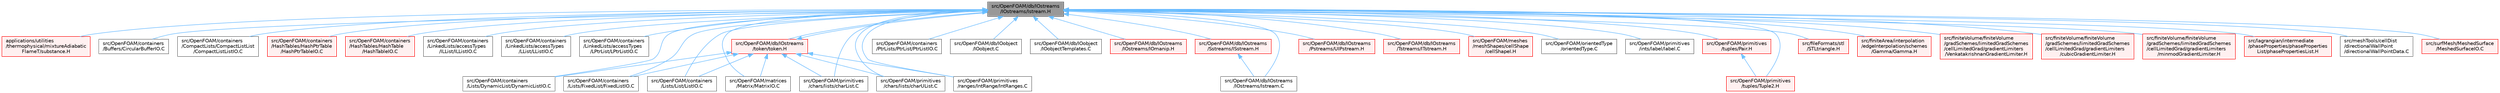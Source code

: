 digraph "src/OpenFOAM/db/IOstreams/IOstreams/Istream.H"
{
 // LATEX_PDF_SIZE
  bgcolor="transparent";
  edge [fontname=Helvetica,fontsize=10,labelfontname=Helvetica,labelfontsize=10];
  node [fontname=Helvetica,fontsize=10,shape=box,height=0.2,width=0.4];
  Node1 [id="Node000001",label="src/OpenFOAM/db/IOstreams\l/IOstreams/Istream.H",height=0.2,width=0.4,color="gray40", fillcolor="grey60", style="filled", fontcolor="black",tooltip=" "];
  Node1 -> Node2 [id="edge1_Node000001_Node000002",dir="back",color="steelblue1",style="solid",tooltip=" "];
  Node2 [id="Node000002",label="applications/utilities\l/thermophysical/mixtureAdiabatic\lFlameT/substance.H",height=0.2,width=0.4,color="red", fillcolor="#FFF0F0", style="filled",URL="$substance_8H.html",tooltip=" "];
  Node1 -> Node4 [id="edge2_Node000001_Node000004",dir="back",color="steelblue1",style="solid",tooltip=" "];
  Node4 [id="Node000004",label="src/OpenFOAM/containers\l/Buffers/CircularBufferIO.C",height=0.2,width=0.4,color="grey40", fillcolor="white", style="filled",URL="$CircularBufferIO_8C.html",tooltip=" "];
  Node1 -> Node5 [id="edge3_Node000001_Node000005",dir="back",color="steelblue1",style="solid",tooltip=" "];
  Node5 [id="Node000005",label="src/OpenFOAM/containers\l/CompactLists/CompactListList\l/CompactListListIO.C",height=0.2,width=0.4,color="grey40", fillcolor="white", style="filled",URL="$CompactListListIO_8C.html",tooltip=" "];
  Node1 -> Node6 [id="edge4_Node000001_Node000006",dir="back",color="steelblue1",style="solid",tooltip=" "];
  Node6 [id="Node000006",label="src/OpenFOAM/containers\l/HashTables/HashPtrTable\l/HashPtrTableIO.C",height=0.2,width=0.4,color="red", fillcolor="#FFF0F0", style="filled",URL="$HashPtrTableIO_8C.html",tooltip=" "];
  Node1 -> Node8 [id="edge5_Node000001_Node000008",dir="back",color="steelblue1",style="solid",tooltip=" "];
  Node8 [id="Node000008",label="src/OpenFOAM/containers\l/HashTables/HashTable\l/HashTableIO.C",height=0.2,width=0.4,color="red", fillcolor="#FFF0F0", style="filled",URL="$HashTableIO_8C.html",tooltip=" "];
  Node1 -> Node10 [id="edge6_Node000001_Node000010",dir="back",color="steelblue1",style="solid",tooltip=" "];
  Node10 [id="Node000010",label="src/OpenFOAM/containers\l/LinkedLists/accessTypes\l/ILList/ILListIO.C",height=0.2,width=0.4,color="grey40", fillcolor="white", style="filled",URL="$ILListIO_8C.html",tooltip=" "];
  Node1 -> Node11 [id="edge7_Node000001_Node000011",dir="back",color="steelblue1",style="solid",tooltip=" "];
  Node11 [id="Node000011",label="src/OpenFOAM/containers\l/LinkedLists/accessTypes\l/LList/LListIO.C",height=0.2,width=0.4,color="grey40", fillcolor="white", style="filled",URL="$LListIO_8C.html",tooltip=" "];
  Node1 -> Node12 [id="edge8_Node000001_Node000012",dir="back",color="steelblue1",style="solid",tooltip=" "];
  Node12 [id="Node000012",label="src/OpenFOAM/containers\l/LinkedLists/accessTypes\l/LPtrList/LPtrListIO.C",height=0.2,width=0.4,color="grey40", fillcolor="white", style="filled",URL="$LPtrListIO_8C.html",tooltip=" "];
  Node1 -> Node13 [id="edge9_Node000001_Node000013",dir="back",color="steelblue1",style="solid",tooltip=" "];
  Node13 [id="Node000013",label="src/OpenFOAM/containers\l/Lists/DynamicList/DynamicListIO.C",height=0.2,width=0.4,color="grey40", fillcolor="white", style="filled",URL="$DynamicListIO_8C.html",tooltip=" "];
  Node1 -> Node14 [id="edge10_Node000001_Node000014",dir="back",color="steelblue1",style="solid",tooltip=" "];
  Node14 [id="Node000014",label="src/OpenFOAM/containers\l/Lists/FixedList/FixedListIO.C",height=0.2,width=0.4,color="grey40", fillcolor="white", style="filled",URL="$FixedListIO_8C.html",tooltip=" "];
  Node1 -> Node15 [id="edge11_Node000001_Node000015",dir="back",color="steelblue1",style="solid",tooltip=" "];
  Node15 [id="Node000015",label="src/OpenFOAM/containers\l/Lists/List/ListIO.C",height=0.2,width=0.4,color="grey40", fillcolor="white", style="filled",URL="$ListIO_8C.html",tooltip=" "];
  Node1 -> Node16 [id="edge12_Node000001_Node000016",dir="back",color="steelblue1",style="solid",tooltip=" "];
  Node16 [id="Node000016",label="src/OpenFOAM/containers\l/PtrLists/PtrList/PtrListIO.C",height=0.2,width=0.4,color="grey40", fillcolor="white", style="filled",URL="$PtrListIO_8C.html",tooltip=" "];
  Node1 -> Node17 [id="edge13_Node000001_Node000017",dir="back",color="steelblue1",style="solid",tooltip=" "];
  Node17 [id="Node000017",label="src/OpenFOAM/db/IOobject\l/IOobject.C",height=0.2,width=0.4,color="grey40", fillcolor="white", style="filled",URL="$IOobject_8C.html",tooltip=" "];
  Node1 -> Node18 [id="edge14_Node000001_Node000018",dir="back",color="steelblue1",style="solid",tooltip=" "];
  Node18 [id="Node000018",label="src/OpenFOAM/db/IOobject\l/IOobjectTemplates.C",height=0.2,width=0.4,color="grey40", fillcolor="white", style="filled",URL="$IOobjectTemplates_8C.html",tooltip=" "];
  Node1 -> Node19 [id="edge15_Node000001_Node000019",dir="back",color="steelblue1",style="solid",tooltip=" "];
  Node19 [id="Node000019",label="src/OpenFOAM/db/IOstreams\l/IOstreams/IOmanip.H",height=0.2,width=0.4,color="red", fillcolor="#FFF0F0", style="filled",URL="$IOmanip_8H.html",tooltip="Istream and Ostream manipulators taking arguments."];
  Node1 -> Node257 [id="edge16_Node000001_Node000257",dir="back",color="steelblue1",style="solid",tooltip=" "];
  Node257 [id="Node000257",label="src/OpenFOAM/db/IOstreams\l/IOstreams/Istream.C",height=0.2,width=0.4,color="grey40", fillcolor="white", style="filled",URL="$Istream_8C.html",tooltip=" "];
  Node1 -> Node258 [id="edge17_Node000001_Node000258",dir="back",color="steelblue1",style="solid",tooltip=" "];
  Node258 [id="Node000258",label="src/OpenFOAM/db/IOstreams\l/Pstreams/UIPstream.H",height=0.2,width=0.4,color="red", fillcolor="#FFF0F0", style="filled",URL="$UIPstream_8H.html",tooltip=" "];
  Node1 -> Node275 [id="edge18_Node000001_Node000275",dir="back",color="steelblue1",style="solid",tooltip=" "];
  Node275 [id="Node000275",label="src/OpenFOAM/db/IOstreams\l/Sstreams/ISstream.H",height=0.2,width=0.4,color="red", fillcolor="#FFF0F0", style="filled",URL="$ISstream_8H.html",tooltip=" "];
  Node275 -> Node257 [id="edge19_Node000275_Node000257",dir="back",color="steelblue1",style="solid",tooltip=" "];
  Node1 -> Node5636 [id="edge20_Node000001_Node005636",dir="back",color="steelblue1",style="solid",tooltip=" "];
  Node5636 [id="Node005636",label="src/OpenFOAM/db/IOstreams\l/Tstreams/ITstream.H",height=0.2,width=0.4,color="red", fillcolor="#FFF0F0", style="filled",URL="$ITstream_8H.html",tooltip=" "];
  Node1 -> Node6810 [id="edge21_Node000001_Node006810",dir="back",color="steelblue1",style="solid",tooltip=" "];
  Node6810 [id="Node006810",label="src/OpenFOAM/db/IOstreams\l/token/token.H",height=0.2,width=0.4,color="red", fillcolor="#FFF0F0", style="filled",URL="$token_8H.html",tooltip=" "];
  Node6810 -> Node13 [id="edge22_Node006810_Node000013",dir="back",color="steelblue1",style="solid",tooltip=" "];
  Node6810 -> Node14 [id="edge23_Node006810_Node000014",dir="back",color="steelblue1",style="solid",tooltip=" "];
  Node6810 -> Node15 [id="edge24_Node006810_Node000015",dir="back",color="steelblue1",style="solid",tooltip=" "];
  Node6810 -> Node1 [id="edge25_Node006810_Node000001",dir="back",color="steelblue1",style="solid",tooltip=" "];
  Node6810 -> Node7318 [id="edge26_Node006810_Node007318",dir="back",color="steelblue1",style="solid",tooltip=" "];
  Node7318 [id="Node007318",label="src/OpenFOAM/matrices\l/Matrix/MatrixIO.C",height=0.2,width=0.4,color="grey40", fillcolor="white", style="filled",URL="$MatrixIO_8C.html",tooltip=" "];
  Node6810 -> Node7327 [id="edge27_Node006810_Node007327",dir="back",color="steelblue1",style="solid",tooltip=" "];
  Node7327 [id="Node007327",label="src/OpenFOAM/primitives\l/chars/lists/charList.C",height=0.2,width=0.4,color="grey40", fillcolor="white", style="filled",URL="$charList_8C.html",tooltip=" "];
  Node6810 -> Node7328 [id="edge28_Node006810_Node007328",dir="back",color="steelblue1",style="solid",tooltip=" "];
  Node7328 [id="Node007328",label="src/OpenFOAM/primitives\l/chars/lists/charUList.C",height=0.2,width=0.4,color="grey40", fillcolor="white", style="filled",URL="$charUList_8C.html",tooltip=" "];
  Node6810 -> Node7329 [id="edge29_Node006810_Node007329",dir="back",color="steelblue1",style="solid",tooltip=" "];
  Node7329 [id="Node007329",label="src/OpenFOAM/primitives\l/ranges/IntRange/IntRanges.C",height=0.2,width=0.4,color="grey40", fillcolor="white", style="filled",URL="$IntRanges_8C.html",tooltip=" "];
  Node1 -> Node7318 [id="edge30_Node000001_Node007318",dir="back",color="steelblue1",style="solid",tooltip=" "];
  Node1 -> Node4153 [id="edge31_Node000001_Node004153",dir="back",color="steelblue1",style="solid",tooltip=" "];
  Node4153 [id="Node004153",label="src/OpenFOAM/meshes\l/meshShapes/cellShape\l/cellShapeI.H",height=0.2,width=0.4,color="red", fillcolor="#FFF0F0", style="filled",URL="$cellShapeI_8H.html",tooltip=" "];
  Node1 -> Node6352 [id="edge32_Node000001_Node006352",dir="back",color="steelblue1",style="solid",tooltip=" "];
  Node6352 [id="Node006352",label="src/OpenFOAM/orientedType\l/orientedType.C",height=0.2,width=0.4,color="grey40", fillcolor="white", style="filled",URL="$orientedType_8C.html",tooltip=" "];
  Node1 -> Node7327 [id="edge33_Node000001_Node007327",dir="back",color="steelblue1",style="solid",tooltip=" "];
  Node1 -> Node7328 [id="edge34_Node000001_Node007328",dir="back",color="steelblue1",style="solid",tooltip=" "];
  Node1 -> Node7334 [id="edge35_Node000001_Node007334",dir="back",color="steelblue1",style="solid",tooltip=" "];
  Node7334 [id="Node007334",label="src/OpenFOAM/primitives\l/ints/label/label.C",height=0.2,width=0.4,color="grey40", fillcolor="white", style="filled",URL="$label_8C.html",tooltip=" "];
  Node1 -> Node7329 [id="edge36_Node000001_Node007329",dir="back",color="steelblue1",style="solid",tooltip=" "];
  Node1 -> Node7335 [id="edge37_Node000001_Node007335",dir="back",color="steelblue1",style="solid",tooltip=" "];
  Node7335 [id="Node007335",label="src/OpenFOAM/primitives\l/tuples/Pair.H",height=0.2,width=0.4,color="red", fillcolor="#FFF0F0", style="filled",URL="$Pair_8H.html",tooltip=" "];
  Node7335 -> Node7807 [id="edge38_Node007335_Node007807",dir="back",color="steelblue1",style="solid",tooltip=" "];
  Node7807 [id="Node007807",label="src/OpenFOAM/primitives\l/tuples/Tuple2.H",height=0.2,width=0.4,color="red", fillcolor="#FFF0F0", style="filled",URL="$Tuple2_8H.html",tooltip=" "];
  Node1 -> Node7807 [id="edge39_Node000001_Node007807",dir="back",color="steelblue1",style="solid",tooltip=" "];
  Node1 -> Node4459 [id="edge40_Node000001_Node004459",dir="back",color="steelblue1",style="solid",tooltip=" "];
  Node4459 [id="Node004459",label="src/fileFormats/stl\l/STLtriangle.H",height=0.2,width=0.4,color="red", fillcolor="#FFF0F0", style="filled",URL="$STLtriangle_8H.html",tooltip=" "];
  Node1 -> Node7931 [id="edge41_Node000001_Node007931",dir="back",color="steelblue1",style="solid",tooltip=" "];
  Node7931 [id="Node007931",label="src/finiteArea/interpolation\l/edgeInterpolation/schemes\l/Gamma/Gamma.H",height=0.2,width=0.4,color="red", fillcolor="#FFF0F0", style="filled",URL="$finiteArea_2interpolation_2edgeInterpolation_2schemes_2Gamma_2Gamma_8H.html",tooltip=" "];
  Node1 -> Node7932 [id="edge42_Node000001_Node007932",dir="back",color="steelblue1",style="solid",tooltip=" "];
  Node7932 [id="Node007932",label="src/finiteVolume/finiteVolume\l/gradSchemes/limitedGradSchemes\l/cellLimitedGrad/gradientLimiters\l/VenkatakrishnanGradientLimiter.H",height=0.2,width=0.4,color="red", fillcolor="#FFF0F0", style="filled",URL="$VenkatakrishnanGradientLimiter_8H.html",tooltip=" "];
  Node1 -> Node7933 [id="edge43_Node000001_Node007933",dir="back",color="steelblue1",style="solid",tooltip=" "];
  Node7933 [id="Node007933",label="src/finiteVolume/finiteVolume\l/gradSchemes/limitedGradSchemes\l/cellLimitedGrad/gradientLimiters\l/cubicGradientLimiter.H",height=0.2,width=0.4,color="red", fillcolor="#FFF0F0", style="filled",URL="$cubicGradientLimiter_8H.html",tooltip=" "];
  Node1 -> Node7934 [id="edge44_Node000001_Node007934",dir="back",color="steelblue1",style="solid",tooltip=" "];
  Node7934 [id="Node007934",label="src/finiteVolume/finiteVolume\l/gradSchemes/limitedGradSchemes\l/cellLimitedGrad/gradientLimiters\l/minmodGradientLimiter.H",height=0.2,width=0.4,color="red", fillcolor="#FFF0F0", style="filled",URL="$minmodGradientLimiter_8H.html",tooltip=" "];
  Node1 -> Node3168 [id="edge45_Node000001_Node003168",dir="back",color="steelblue1",style="solid",tooltip=" "];
  Node3168 [id="Node003168",label="src/lagrangian/intermediate\l/phaseProperties/phaseProperties\lList/phasePropertiesList.H",height=0.2,width=0.4,color="red", fillcolor="#FFF0F0", style="filled",URL="$phasePropertiesList_8H.html",tooltip=" "];
  Node1 -> Node7935 [id="edge46_Node000001_Node007935",dir="back",color="steelblue1",style="solid",tooltip=" "];
  Node7935 [id="Node007935",label="src/meshTools/cellDist\l/directionalWallPoint\l/directionalWallPointData.C",height=0.2,width=0.4,color="grey40", fillcolor="white", style="filled",URL="$directionalWallPointData_8C.html",tooltip=" "];
  Node1 -> Node4372 [id="edge47_Node000001_Node004372",dir="back",color="steelblue1",style="solid",tooltip=" "];
  Node4372 [id="Node004372",label="src/surfMesh/MeshedSurface\l/MeshedSurfaceIO.C",height=0.2,width=0.4,color="red", fillcolor="#FFF0F0", style="filled",URL="$MeshedSurfaceIO_8C.html",tooltip=" "];
}
